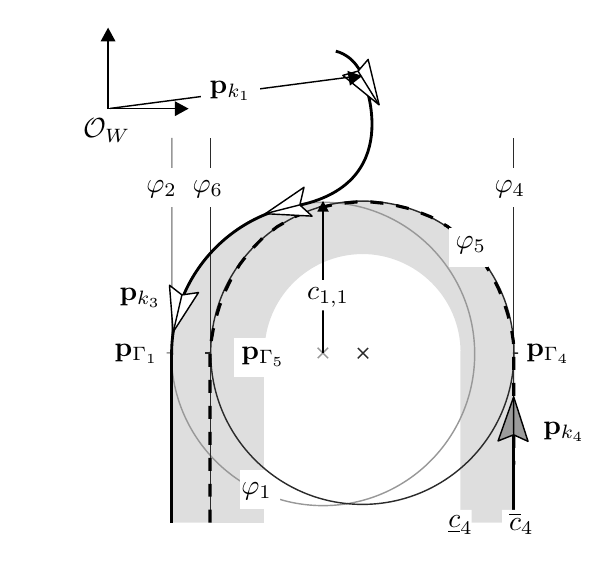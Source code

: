 
\definecolor{c989898}{RGB}{152,152,152}
\definecolor{cDEDEDE}{RGB}{222,222,222}
\definecolor{cFFFFFF}{RGB}{255,255,255}
\definecolor{c2B2B2B}{RGB}{43,43,43}
\definecolor{c9B9B9B}{RGB}{155,155,155}


\def \globalscale {1.0}
\begin{tikzpicture}[y=0.80pt, x=0.80pt, yscale=-1.1*\globalscale, xscale=1.1*\globalscale, inner sep=0pt, outer sep=0pt]
\path[draw=c989898,line join=round,line width=0.512pt] (37.977,138.566) -- (35.336,138.563);



  \path[fill=cDEDEDE,line join=round,even odd rule,line width=0.160pt] (59.238,138.536) -- (37.33,138.536) .. controls (37.33,104.268) and (65.11,76.488) .. (99.378,76.488) -- (99.378,98.178) .. controls (77.199,98.316) and (59.259,116.329) .. (59.238,138.536) -- cycle;



  \path[fill=cDEDEDE,line join=round,even odd rule,line width=0.160pt] (36.815,208.222) -- (59.24,208.222) -- (59.241,138.086) -- (36.815,138.086) -- (36.815,208.222) -- cycle;



  \path[fill=cDEDEDE,line join=round,even odd rule,line width=0.160pt] (75.506,138.322) -- (53.598,138.322) .. controls (53.598,104.054) and (81.379,76.274) .. (115.647,76.274) -- (115.647,97.964) .. controls (93.467,98.103) and (75.527,116.115) .. (75.506,138.322) -- cycle;



  \path[fill=cDEDEDE,line join=round,even odd rule,line width=0.160pt] (115.56,97.948) -- (115.56,76.04) .. controls (149.828,76.04) and (177.708,103.82) .. (177.708,138.088) -- (156.019,138.088) .. controls (155.88,115.909) and (137.768,97.969) .. (115.56,97.948) -- cycle;



  \path[fill=cDEDEDE,line join=round,even odd rule,line width=0.160pt] (53.072,208.233) -- (75.497,208.233) -- (75.497,138.095) -- (53.072,138.095) -- (53.072,208.233) -- cycle;



  \path[fill=cDEDEDE,line join=round,even odd rule,line width=0.160pt] (155.957,208.219) -- (178.383,208.219) -- (178.399,137.963) -- (155.973,137.963) -- (155.957,208.219) -- cycle;



  \path[draw=c989898,line join=round,line width=0.512pt] (99.554,138.993) ellipse (1.751cm and 1.751cm);



  \path[cm={{1.0,0.0,0.0,1.0,(190.0,175.0)}}] (0.0,0.0) node[above right] () {$\mathbf{p}_{k_4}$};



    \path[fill=cFFFFFF,line join=round,line width=0.160pt,rounded corners=0.0cm] (65.518,186.63) rectangle (81.726,202.837);



    \path[cm={{1.0,0.0,0.0,1.0,(66.0,199.0)}}] (0.0,0.0) node[above right] () {$\varphi_1$};



  \path[draw=c2B2B2B,line join=round,line width=0.512pt] (115.697,138.488) ellipse (1.751cm and 1.751cm);



  \path[draw=c2B2B2B,line join=round,line width=0.512pt] (53.281,50.412) -- (53.281,208.022);



  \path[draw=c2B2B2B,line join=round,line width=0.512pt] (177.83,50.43) -- (177.83,208.041);



  \path[draw=c2B2B2B,line join=round,line width=0.512pt] (118.103,140.834) -- (113.823,136.552);



  \path[draw=c2B2B2B,line join=round,line width=0.512pt] (113.826,140.831) -- (118.107,136.55);



  \path[fill=black,line join=round,line width=0.256pt] (52.508,197.622) -- (52.508,192.288) -- (53.788,192.288) -- (53.788,197.622) -- (52.508,197.622) -- cycle(52.508,186.955) -- (52.508,181.622) -- (53.788,181.622) -- (53.788,186.955) -- (52.508,186.955) -- cycle(52.508,176.289) -- (52.508,170.955) -- (53.788,170.955) -- (53.788,176.289) -- (52.508,176.289) -- cycle(52.508,165.622) -- (52.508,160.289) -- (53.788,160.289) -- (53.788,165.622) -- (52.508,165.622) -- cycle(52.508,154.955) -- (52.508,149.622) -- (53.788,149.622) -- (53.788,154.955) -- (52.508,154.955) -- cycle(52.508,144.289) -- (52.508,138.955) -- (53.788,138.955) -- (53.788,144.289) -- (52.508,144.289) -- cycle(53.027,133.581) -- (53.125,132.833) -- (53.825,128.913) -- (53.975,128.274) -- (55.229,128.53) -- (55.08,129.168) -- (54.391,133.026) -- (54.299,133.72) -- (53.027,133.581) -- cycle(55.272,123.065) -- (56.467,119.075) -- (56.896,117.944) -- (58.109,118.351) -- (57.68,119.483) -- (56.509,123.392) -- (55.272,123.065) -- cycle(58.85,112.931) -- (61.144,108.116) -- (62.322,108.615) -- (60.029,113.43) -- (58.85,112.931) -- cycle(63.878,103.473) -- (64.791,101.948) -- (66.979,99.062) -- (68.042,99.776) -- (65.854,102.662) -- (65.008,104.074) -- (63.878,103.473) -- cycle(70.429,94.91) -- (74.149,91.088) -- (75.121,91.92) -- (71.401,95.742) -- (70.429,94.91) -- cycle(78.405,87.741) -- (80.374,86.202) -- (82.914,84.752) -- (83.629,85.813) -- (81.09,87.263) -- (79.262,88.692) -- (78.405,87.741) -- cycle(87.631,82.069) -- (92.601,80.135) -- (93.153,81.289) -- (88.183,83.224) -- (87.631,82.069) -- cycle(97.739,78.427) -- (102.936,77.231) -- (103.313,78.454) -- (98.116,79.651) -- (97.739,78.427) -- cycle(108.283,76.399) -- (113.595,75.919) -- (113.796,77.183) -- (108.484,77.663) -- (108.283,76.399) -- cycle(119.031,75.928) -- (124.336,76.474) -- (124.284,77.753) -- (118.979,77.207) -- (119.031,75.928) -- cycle(129.659,77.403) -- (134.845,78.649) -- (134.63,79.911) -- (129.444,78.665) -- (129.659,77.403) -- cycle(139.938,80.48) -- (144.044,82.104) -- (144.92,82.605) -- (144.364,83.758) -- (143.489,83.257) -- (139.552,81.7) -- (139.938,80.48) -- cycle(149.549,85.253) -- (150.989,86.077) -- (153.965,88.383) -- (153.252,89.446) -- (150.275,87.14) -- (148.993,86.406) -- (149.549,85.253) -- cycle(158.106,91.866) -- (161.858,95.655) -- (161.008,96.612) -- (157.255,92.822) -- (158.106,91.866) -- cycle(165.195,99.917) -- (166.148,101.142) -- (168.178,104.418) -- (167.125,105.146) -- (165.096,101.87) -- (164.232,100.759) -- (165.195,99.917) -- cycle(170.794,109.132) -- (172.286,112.133) -- (173.042,114.025) -- (171.873,114.545) -- (171.117,112.653) -- (169.674,109.751) -- (170.794,109.132) -- cycle(174.925,119.063) -- (175.974,122.338) -- (176.451,124.215) -- (175.22,124.565) -- (174.743,122.688) -- (173.72,119.493) -- (174.925,119.063) -- cycle(177.631,129.451) -- (177.828,130.445) -- (178.261,133.303) -- (178.424,134.783) -- (177.155,134.946) -- (176.991,133.466) -- (176.567,130.663) -- (176.382,129.731) -- (177.631,129.451) -- cycle(178.514,140.195) -- (178.51,145.528) -- (177.23,145.527) -- (177.234,140.194) -- (178.514,140.195) -- cycle(178.506,150.861) -- (178.502,156.195) -- (177.222,156.194) -- (177.226,150.86) -- (178.506,150.861) -- cycle(178.497,161.528) -- (178.493,166.861) -- (177.213,166.86) -- (177.217,161.527) -- (178.497,161.528) -- cycle(178.489,172.195) -- (178.485,177.528) -- (177.205,177.527) -- (177.209,172.194) -- (178.489,172.195) -- cycle(178.481,182.861) -- (178.48,184.397) -- (177.2,184.396) -- (177.201,182.86) -- (178.481,182.861) -- cycle(52.508,208.288) -- (52.508,202.955) -- (53.788,202.955) -- (53.788,208.288) -- (52.508,208.288) -- cycle;



    \path[fill=cFFFFFF,line join=round,line width=0.160pt,rounded corners=0.0cm] (170.434,62.462) rectangle (186.641,78.669);



    \path[cm={{1.0,0.0,0.0,1.0,(170.0,75.0)}}] (0.0,0.0) node[above right] () {$\varphi_4$};



  \path[fill=cFFFFFF,line join=round,line width=0.160pt,rounded corners=0.0cm] (151.193,87.133) rectangle (167.4,103.341);



  \path[cm={{1.0,0.0,0.0,1.0,(154.0,98.0)}}] (0.0,0.0) node[above right] () {$\varphi_5$};



  \path[cm={{1.0,0.0,0.0,1.0,(16.0,120.0)}}] (0.0,0.0) node[above right] () {$\mathbf{p}_{k_3}$};



  \path[draw=c989898,line join=round,line width=0.512pt] (101.641,140.713) -- (97.359,136.431);



  \path[draw=c989898,line join=round,line width=0.512pt] (97.362,140.709) -- (101.643,136.43);



  \path[draw=c989898,line join=round,line width=0.512pt] (37.468,50.236) -- (37.467,207.847);



  \path[draw=black,line join=round,line width=1.024pt] (37.365,139.146) .. controls (37.365,108.318) and (59.848,82.74) .. (89.312,77.916);



  \path[draw=black,line join=round,line width=1.024pt] (37.407,138.843) -- (37.461,139.426);



  \path[draw=black,line join=round,line width=1.024pt] (104.816,14.646) .. controls (114.141,17.163) and (116.347,26.736) .. (116.347,26.735) .. controls (116.347,26.735) and (134.014,69.772) .. (87.744,78.336);



  \path[draw=black,fill=cFFFFFF,line join=round,line width=0.512pt] (38.021,129.947) -- (48.426,113.766) -- (41.63,114.759) -- (36.497,110.77) -- (38.021,129.947) -- cycle;



  \path[draw=black,line join=round,line width=1.024pt] (37.4,208.313) -- (37.4,138.828);



    \path[fill=cFFFFFF,line join=round,line width=0.160pt,rounded corners=0.0cm] (48.236,62.462) rectangle (64.443,78.669);



    \path[cm={{1.0,0.0,0.0,1.0,(46.0,75.0)}}] (0.0,0.0) node[above right] () {$\varphi_6$};



  \path[draw=black,line join=round,line width=0.512pt] (38.249,129.109) -- (41.579,114.844);



  \path[draw=black,fill=cFFFFFF,line join=round,line width=0.512pt] (75.85,81.398) -- (95.062,82.396) -- (90.028,77.812) -- (91.74,70.553) -- (75.85,81.398) -- cycle;



  \path[draw=black,line join=round,line width=0.512pt] (76.274,81.28) -- (89.901,77.811);



  \path[draw=black,line join=round,line width=1.024pt] (177.849,208.221) -- (177.849,158.652);



  \path[draw=black,fill=c9B9B9B,line join=round,line width=0.512pt] (177.834,156.572) -- (171.433,174.714) -- (177.819,172.183) -- (183.732,174.883) -- (177.834,156.572) -- cycle;



  \path[draw=black,line join=round,line width=0.512pt] (177.806,157.441) -- (177.849,172.09);



  \path[draw=black,fill=cFFFFFF,line join=round,line width=0.512pt] (122.582,36.724) -- (118.069,18.049) -- (113.938,22.854) -- (107.678,24.6) -- (122.582,36.724) -- cycle;



  \path[draw=black,line join=round,line width=0.512pt] (11.279,8.942) -- (11.279,38.541);



  \path[draw=black,line join=round,line width=0.512pt] (40.676,38.302) -- (11.076,38.302);



  \path[cm={{1.0,0.0,0.0,1.0,(1.0,52.0)}}] (0.0,0.0) node[above right] () {$\mathcal{O}_W$};



  \path[draw=black,line join=round,line width=0.512pt] (12.212,38.16) -- (114.584,24.777);



    \path[fill=cFFFFFF,line join=round,line width=0.160pt,rounded corners=0.0cm] (49.375,20.269) rectangle (73.714,36.455);



    \path[cm={{1.0,0.0,0.0,1.0,(53.0,35.0)}}] (0.0,0.0) node[above right] () {$\mathbf{p}_{k_1}$};



  \path[draw=black,line join=round,line width=0.512pt] (113.924,22.855) -- (122.461,36.602);



  \path[fill=black,line join=round,line width=0.160pt] (38.712,35.207) -- (38.72,41.338) -- (44.332,38.266) -- (38.712,35.207) -- cycle;



  \path[fill=black,line join=round,line width=0.160pt] (8.226,10.633) -- (14.357,10.628) -- (11.288,5.014) -- (8.226,10.633) -- cycle;



  \path[fill=black,line join=round,line width=0.160pt] (109.587,22.757) -- (110.586,28.806) -- (115.627,24.866) -- (109.587,22.757) -- cycle;



    \path[fill=cFFFFFF,line join=round,line width=0.160pt,rounded corners=0.0cm] (29.981,62.462) rectangle (46.188,78.669);



    \path[cm={{1.0,0.0,0.0,1.0,(27.0,75.0)}}] (0.0,0.0) node[above right] () {$\varphi_2$};



\path[draw=c2B2B2B,line join=round,line width=0.512pt] (179.638,138.635) -- (177.499,138.633);



\path[draw=c2B2B2B,line join=round,line width=0.512pt] (53.737,138.606) -- (51.098,138.606);



  \path[fill=cFFFFFF,line join=round,line width=0.160pt] (185.588,202.989) -- (173.138,202.989) -- (173.104,215.063) -- (185.583,215.032) -- (185.588,202.989) -- cycle;



  \path[cm={{1.0,0.0,0.0,1.0,(176.0,213.0)}}] (0.0,0.0) node[above right] () {$\overline{c}_4$};



  \path[fill=cFFFFFF,line join=round,line width=0.160pt] (160.575,202.991) -- (148.126,202.991) -- (148.092,215.066) -- (160.571,215.035) -- (160.575,202.991) -- cycle;



  \path[cm={{1.0,0.0,0.0,1.0,(151.0,213.0)}}] (0.0,0.0) node[above right] () {$\underline{c}_4$};




\path[cm={{1.0,0.0,0.0,1.0,(14.0,143.0)}}] (0.0,0.0) node[above right] () {$\mathbf{p}_{\Gamma_1}$};



\path[fill=cFFFFFF,line join=round,line width=0.160pt,rounded corners=0.0cm] (62.957,132.244) rectangle (79.164,148.451);



\path[cm={{1.0,0.0,0.0,1.0,(66.0,144.0)}}] (0.0,0.0) node[above right] () {$\mathbf{p}_{\Gamma_5}$};



\path[cm={{1.0,0.0,0.0,1.0,(183.0,143.0)}}] (0.0,0.0) node[above right] () {$\mathbf{p}_{\Gamma_4}$};



\path[draw=black,line join=round,line width=0.512pt] (99.512,138.751) -- (99.512,76.702);



\path[fill=black,line join=round,line width=0.160pt] (97.196,80.507) -- (101.912,80.501) -- (99.549,76.184) -- (97.196,80.507) -- cycle;



  \path[fill=cFFFFFF,line join=round,line width=0.160pt] (108.21,108.657) -- (90.481,108.656) -- (90.481,121.106) -- (108.21,121.106) -- (108.21,108.657) -- cycle;



  \path[cm={{1.0,0.0,0.0,1.0,(93.0,120.0)}}] (0.0,0.0) node[above right] () {$c_{1,1}$};




\end{tikzpicture}

